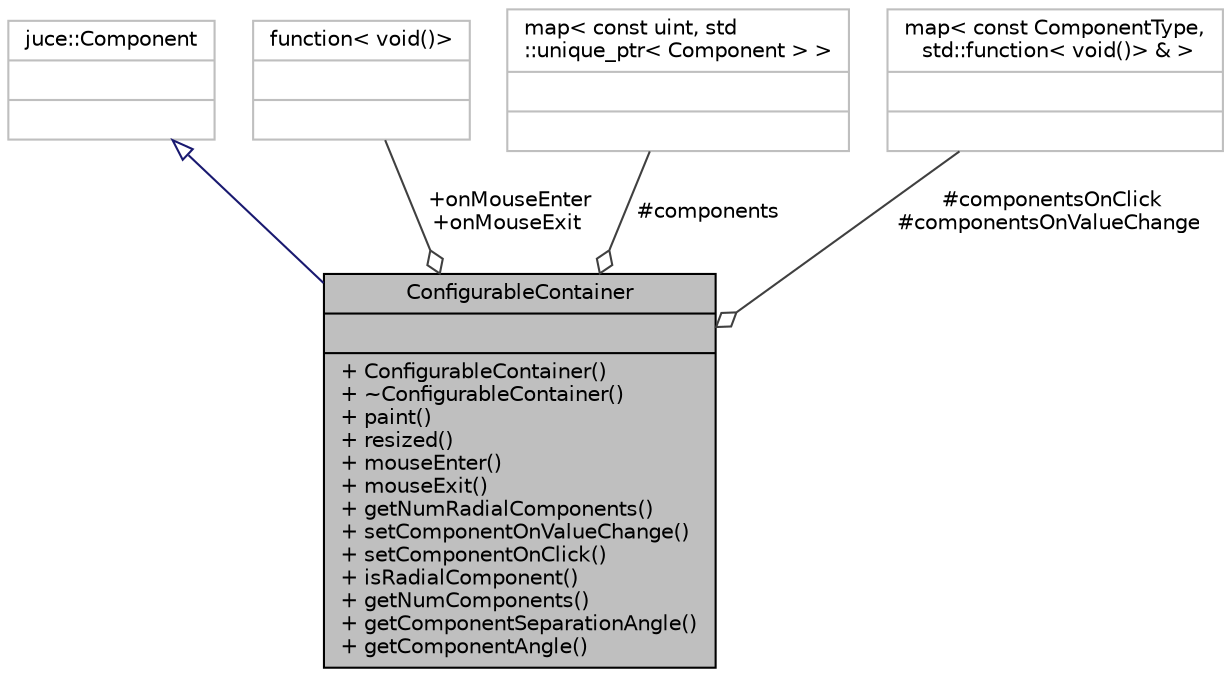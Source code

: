 digraph "ConfigurableContainer"
{
 // LATEX_PDF_SIZE
  bgcolor="transparent";
  edge [fontname="Helvetica",fontsize="10",labelfontname="Helvetica",labelfontsize="10"];
  node [fontname="Helvetica",fontsize="10",shape=record];
  Node1 [label="{ConfigurableContainer\n||+ ConfigurableContainer()\l+ ~ConfigurableContainer()\l+ paint()\l+ resized()\l+ mouseEnter()\l+ mouseExit()\l+ getNumRadialComponents()\l+ setComponentOnValueChange()\l+ setComponentOnClick()\l+ isRadialComponent()\l+ getNumComponents()\l+ getComponentSeparationAngle()\l+ getComponentAngle()\l}",height=0.2,width=0.4,color="black", fillcolor="grey75", style="filled", fontcolor="black",tooltip="The ConfigurableContainer class contains sliders and buttons."];
  Node2 -> Node1 [dir="back",color="midnightblue",fontsize="10",style="solid",arrowtail="onormal"];
  Node2 [label="{juce::Component\n||}",height=0.2,width=0.4,color="grey75",tooltip=" "];
  Node3 -> Node1 [color="grey25",fontsize="10",style="solid",label=" +onMouseEnter\n+onMouseExit" ,arrowhead="odiamond"];
  Node3 [label="{function\< void()\>\n||}",height=0.2,width=0.4,color="grey75",tooltip=" "];
  Node4 -> Node1 [color="grey25",fontsize="10",style="solid",label=" #components" ,arrowhead="odiamond"];
  Node4 [label="{map\< const uint, std\l::unique_ptr\< Component \> \>\n||}",height=0.2,width=0.4,color="grey75",tooltip=" "];
  Node5 -> Node1 [color="grey25",fontsize="10",style="solid",label=" #componentsOnClick\n#componentsOnValueChange" ,arrowhead="odiamond"];
  Node5 [label="{map\< const ComponentType,\l std::function\< void()\> & \>\n||}",height=0.2,width=0.4,color="grey75",tooltip=" "];
}

